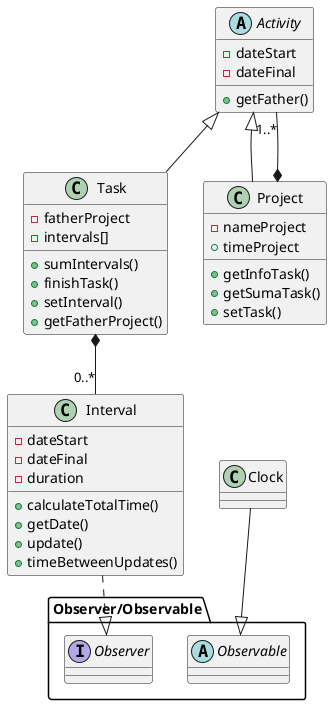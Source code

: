 @startuml
class Task{
- fatherProject
- intervals[]
+ sumIntervals()
+ finishTask()
+ setInterval()
+ getFatherProject()
}
class Project{
- nameProject
+ getInfoTask()
+ timeProject
+ getSumaTask()
+ setTask()
}
class Interval{
- dateStart
- dateFinal
- duration
+ calculateTotalTime()
+ getDate()
+ update()
+ timeBetweenUpdates()
}
abstract Activity{
- dateStart
- dateFinal
+ getFather()
}

class Clock{
}

package Observer/Observable <<Folder>> {
interface Observer{
}
abstract Observable{
}
}


Project *-- "1..*" Activity
Project  -up-|> Activity
Task -up-|> Activity
Clock --|> Observable
Task *-- "0..*" Interval
Interval ..|> Observer



@enduml